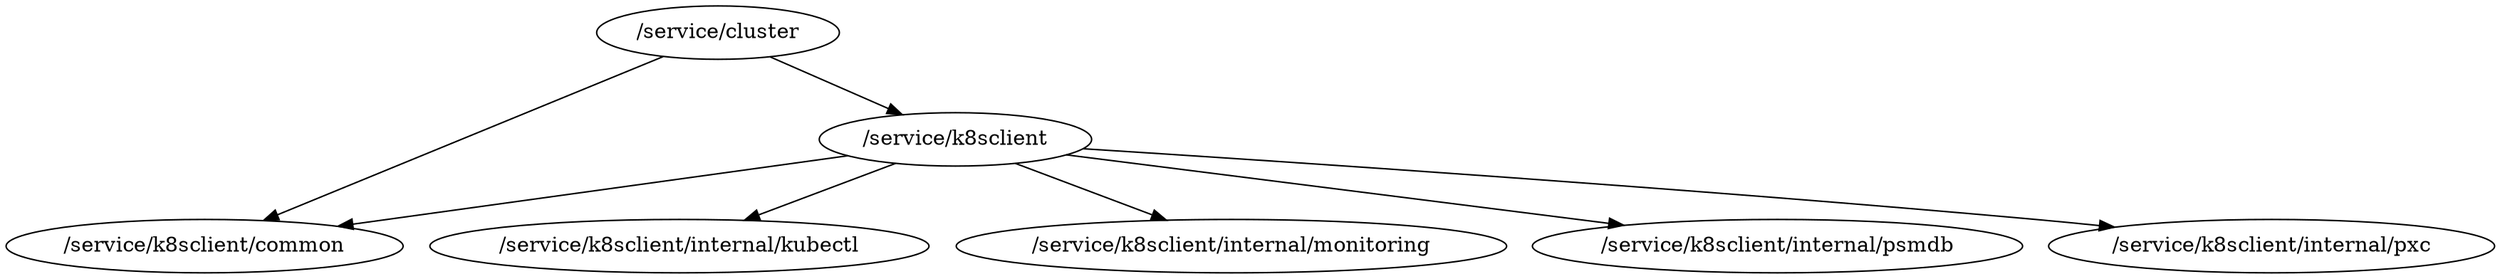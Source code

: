 digraph packages {
	"/service/cluster" -> "/service/k8sclient";
	"/service/cluster" -> "/service/k8sclient/common";
	"/service/k8sclient" -> "/service/k8sclient/common";
	"/service/k8sclient" -> "/service/k8sclient/internal/kubectl";
	"/service/k8sclient" -> "/service/k8sclient/internal/monitoring";
	"/service/k8sclient" -> "/service/k8sclient/internal/psmdb";
	"/service/k8sclient" -> "/service/k8sclient/internal/pxc";
}
